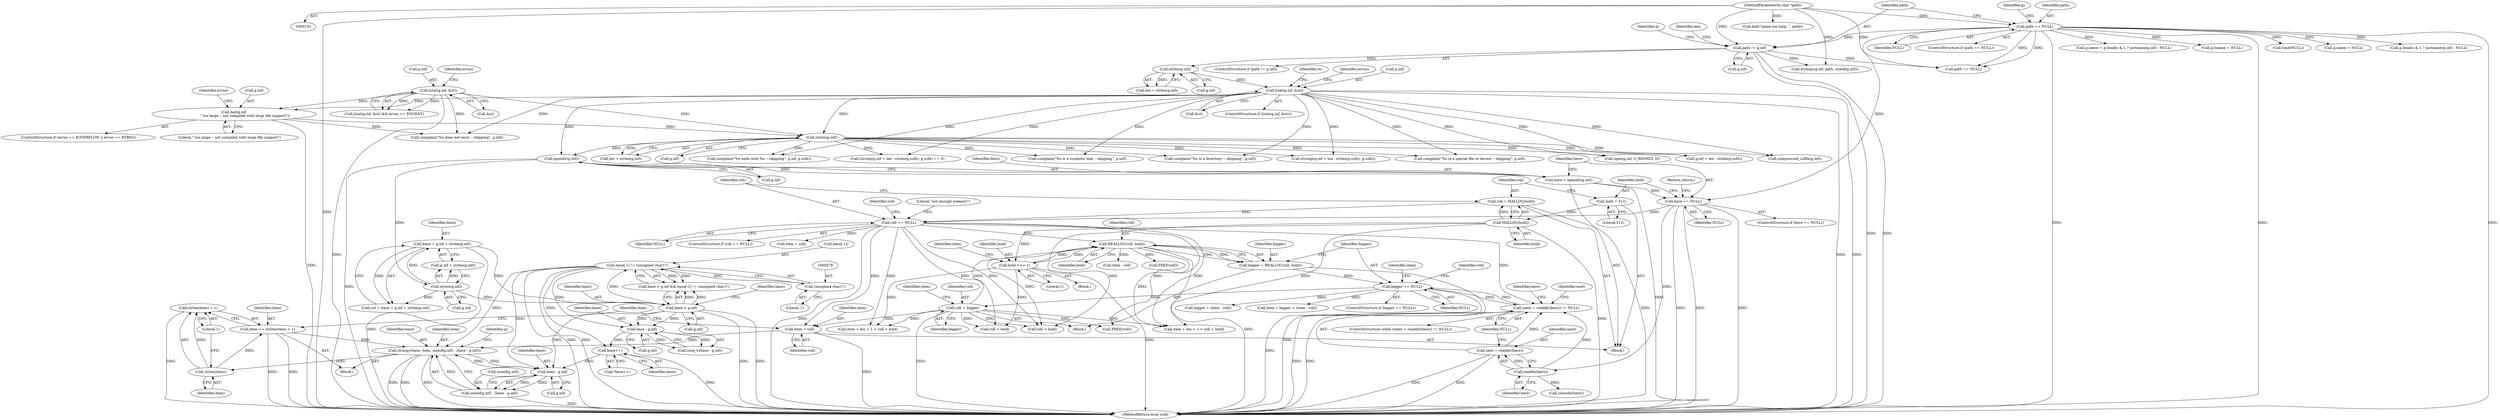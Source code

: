 digraph "0_pigz_fdad1406b3ec809f4954ff7cdf9e99eb18c2458f@API" {
"1000659" [label="(Call,strlen(item) + 1)"];
"1000660" [label="(Call,strlen(item))"];
"1000611" [label="(Call,strncpy(base, item, sizeof(g.inf) - (base - g.inf)))"];
"1000572" [label="(Call,base[-1] != (unsigned char)'/')"];
"1000567" [label="(Call,base > g.inf)"];
"1000555" [label="(Call,base = g.inf + strlen(g.inf))"];
"1000561" [label="(Call,strlen(g.inf))"];
"1000402" [label="(Call,opendir(g.inf))"];
"1000302" [label="(Call,strlen(g.inf))"];
"1000279" [label="(Call,bail(g.inf,\n                    \" too large -- not compiled with large file support\"))"];
"1000262" [label="(Call,lstat(g.inf, &st))"];
"1000230" [label="(Call,lstat(g.inf, &st))"];
"1000225" [label="(Call,strlen(g.inf))"];
"1000194" [label="(Call,path != g.inf)"];
"1000146" [label="(Call,path == NULL)"];
"1000133" [label="(MethodParameterIn,char *path)"];
"1000577" [label="(Call,(unsigned char)'/')"];
"1000619" [label="(Call,base - g.inf)"];
"1000601" [label="(Call,base++)"];
"1000585" [label="(Call,base - g.inf)"];
"1000657" [label="(Call,item += strlen(item) + 1)"];
"1000604" [label="(Call,item = roll)"];
"1000536" [label="(Call,roll = bigger)"];
"1000520" [label="(Call,bigger == NULL)"];
"1000514" [label="(Call,bigger = REALLOC(roll, hold))"];
"1000516" [label="(Call,REALLOC(roll, hold))"];
"1000419" [label="(Call,roll == NULL)"];
"1000414" [label="(Call,roll = MALLOC(hold))"];
"1000416" [label="(Call,MALLOC(hold))"];
"1000411" [label="(Call,hold = 512)"];
"1000407" [label="(Call,here == NULL)"];
"1000400" [label="(Call,here = opendir(g.inf))"];
"1000502" [label="(Call,hold <<= 1)"];
"1000433" [label="(Call,(next = readdir(here)) != NULL)"];
"1000434" [label="(Call,next = readdir(here))"];
"1000436" [label="(Call,readdir(here))"];
"1000614" [label="(Call,sizeof(g.inf) - (base - g.inf))"];
"1000285" [label="(Identifier,errno)"];
"1000556" [label="(Identifier,base)"];
"1000708" [label="(Call,complain(\"%s ends with %s -- skipping\", g.inf, g.sufx))"];
"1000516" [label="(Call,REALLOC(roll, hold))"];
"1000401" [label="(Identifier,here)"];
"1000569" [label="(Call,g.inf)"];
"1000555" [label="(Call,base = g.inf + strlen(g.inf))"];
"1000621" [label="(Call,g.inf)"];
"1000568" [label="(Identifier,base)"];
"1000504" [label="(Literal,1)"];
"1000410" [label="(Return,return;)"];
"1000145" [label="(ControlStructure,if (path == NULL))"];
"1000776" [label="(Call,g.name = g.headis & 1 ? justname(g.inf) : NULL)"];
"1000515" [label="(Identifier,bigger)"];
"1000230" [label="(Call,lstat(g.inf, &st))"];
"1000514" [label="(Call,bigger = REALLOC(roll, hold))"];
"1000662" [label="(Literal,1)"];
"1000627" [label="(Identifier,g)"];
"1000400" [label="(Call,here = opendir(g.inf))"];
"1000279" [label="(Call,bail(g.inf,\n                    \" too large -- not compiled with large file support\"))"];
"1000231" [label="(Call,g.inf)"];
"1000614" [label="(Call,sizeof(g.inf) - (base - g.inf))"];
"1000220" [label="(Call,bail(\"name too long: \", path))"];
"1000507" [label="(Identifier,item)"];
"1001416" [label="(MethodReturn,local void)"];
"1000567" [label="(Call,base > g.inf)"];
"1000503" [label="(Identifier,hold)"];
"1000611" [label="(Call,strncpy(base, item, sizeof(g.inf) - (base - g.inf)))"];
"1000269" [label="(Identifier,errno)"];
"1000620" [label="(Identifier,base)"];
"1000419" [label="(Call,roll == NULL)"];
"1000147" [label="(Identifier,path)"];
"1000605" [label="(Identifier,item)"];
"1000421" [label="(Identifier,NULL)"];
"1000413" [label="(Literal,512)"];
"1000587" [label="(Call,g.inf)"];
"1000660" [label="(Call,strlen(item))"];
"1000809" [label="(Call,g.hname = NULL)"];
"1000433" [label="(Call,(next = readdir(here)) != NULL)"];
"1000148" [label="(Identifier,NULL)"];
"1000266" [label="(Call,&st)"];
"1000402" [label="(Call,opendir(g.inf))"];
"1000311" [label="(Identifier,st)"];
"1000194" [label="(Call,path != g.inf)"];
"1000557" [label="(Call,g.inf + strlen(g.inf))"];
"1000376" [label="(Call,complain(\"%s is a directory -- skipping\", g.inf))"];
"1000536" [label="(Call,roll = bigger)"];
"1000196" [label="(Call,g.inf)"];
"1000958" [label="(Call,path == NULL)"];
"1000406" [label="(ControlStructure,if (here == NULL))"];
"1000586" [label="(Identifier,base)"];
"1000303" [label="(Call,g.inf)"];
"1000283" [label="(Literal,\" too large -- not compiled with large file support\")"];
"1000511" [label="(Call,roll + hold)"];
"1000193" [label="(ControlStructure,if (path != g.inf))"];
"1000432" [label="(ControlStructure,while ((next = readdir(here)) != NULL))"];
"1000693" [label="(Call,g.inf + len - strlen(g.sufx))"];
"1000302" [label="(Call,strlen(g.inf))"];
"1000519" [label="(ControlStructure,if (bigger == NULL))"];
"1000540" [label="(Identifier,item)"];
"1000517" [label="(Identifier,roll)"];
"1000531" [label="(Call,bigger + (item - roll))"];
"1000300" [label="(Call,len = strlen(g.inf))"];
"1000202" [label="(Identifier,g)"];
"1000418" [label="(ControlStructure,if (roll == NULL))"];
"1000417" [label="(Identifier,hold)"];
"1000574" [label="(Identifier,base)"];
"1000133" [label="(MethodParameterIn,char *path)"];
"1000412" [label="(Identifier,hold)"];
"1000390" [label="(Block,)"];
"1000427" [label="(Identifier,roll)"];
"1000521" [label="(Identifier,bigger)"];
"1000692" [label="(Call,strcmp(g.inf + len - strlen(g.sufx), g.sufx))"];
"1000331" [label="(Call,complain(\"%s is a special file or device -- skipping\", g.inf))"];
"1000415" [label="(Identifier,roll)"];
"1000553" [label="(Call,cut = base = g.inf + strlen(g.inf))"];
"1000604" [label="(Call,item = roll)"];
"1000551" [label="(Call,closedir(here))"];
"1000195" [label="(Identifier,path)"];
"1000271" [label="(ControlStructure,if (errno == EOVERFLOW || errno == EFBIG))"];
"1000759" [label="(Call,open(g.inf, O_RDONLY, 0))"];
"1000610" [label="(Block,)"];
"1000496" [label="(Call,roll + hold)"];
"1000600" [label="(Call,*base++)"];
"1000667" [label="(Call,FREE(roll))"];
"1000182" [label="(Call,time(NULL))"];
"1000502" [label="(Call,hold <<= 1)"];
"1000533" [label="(Call,item - roll)"];
"1000436" [label="(Call,readdir(here))"];
"1000226" [label="(Call,g.inf)"];
"1000435" [label="(Identifier,next)"];
"1000499" [label="(Block,)"];
"1000262" [label="(Call,lstat(g.inf, &st))"];
"1000225" [label="(Call,strlen(g.inf))"];
"1000619" [label="(Call,base - g.inf)"];
"1000538" [label="(Identifier,bigger)"];
"1000403" [label="(Call,g.inf)"];
"1000263" [label="(Call,g.inf)"];
"1000408" [label="(Identifier,here)"];
"1000524" [label="(Call,FREE(roll))"];
"1000659" [label="(Call,strlen(item) + 1)"];
"1000280" [label="(Call,g.inf)"];
"1000223" [label="(Call,len = strlen(g.inf))"];
"1000409" [label="(Identifier,NULL)"];
"1000414" [label="(Call,roll = MALLOC(hold))"];
"1000224" [label="(Identifier,len)"];
"1000160" [label="(Call,g.name = NULL)"];
"1000200" [label="(Call,strncpy(g.inf, path, sizeof(g.inf)))"];
"1000445" [label="(Identifier,next)"];
"1000609" [label="(Identifier,item)"];
"1000501" [label="(Block,)"];
"1000552" [label="(Identifier,here)"];
"1000261" [label="(Call,lstat(g.inf, &st) && errno == ENOENT)"];
"1000577" [label="(Call,(unsigned char)'/')"];
"1000438" [label="(Identifier,NULL)"];
"1000737" [label="(Call,compressed_suffix(g.inf))"];
"1000522" [label="(Identifier,NULL)"];
"1000518" [label="(Identifier,hold)"];
"1000602" [label="(Identifier,base)"];
"1000612" [label="(Identifier,base)"];
"1000240" [label="(Identifier,errno)"];
"1000294" [label="(Call,complain(\"%s does not exist -- skipping\", g.inf))"];
"1000146" [label="(Call,path == NULL)"];
"1000561" [label="(Call,strlen(g.inf))"];
"1000579" [label="(Literal,'/')"];
"1000429" [label="(Call,item = roll)"];
"1000152" [label="(Identifier,g)"];
"1000613" [label="(Identifier,item)"];
"1000490" [label="(Call,item + len + 1 > roll + hold)"];
"1000562" [label="(Call,g.inf)"];
"1000423" [label="(Literal,\"not enough memory\")"];
"1000356" [label="(Call,complain(\"%s is a symbolic link -- skipping\", g.inf))"];
"1000437" [label="(Identifier,here)"];
"1000572" [label="(Call,base[-1] != (unsigned char)'/')"];
"1000530" [label="(Identifier,item)"];
"1000691" [label="(Call,strcmp(g.inf + len - strlen(g.sufx), g.sufx) == 0)"];
"1000661" [label="(Identifier,item)"];
"1000234" [label="(Call,&st)"];
"1000411" [label="(Call,hold = 512)"];
"1000537" [label="(Identifier,roll)"];
"1000520" [label="(Call,bigger == NULL)"];
"1000601" [label="(Call,base++)"];
"1000566" [label="(Call,base > g.inf && base[-1] != (unsigned char)'/')"];
"1000658" [label="(Identifier,item)"];
"1000434" [label="(Call,next = readdir(here))"];
"1000585" [label="(Call,base - g.inf)"];
"1000416" [label="(Call,MALLOC(hold))"];
"1000573" [label="(Call,base[-1])"];
"1000606" [label="(Identifier,roll)"];
"1000229" [label="(ControlStructure,if (lstat(g.inf, &st)))"];
"1000505" [label="(Call,item + len + 1 > roll + hold)"];
"1000529" [label="(Call,item = bigger + (item - roll))"];
"1000420" [label="(Identifier,roll)"];
"1000407" [label="(Call,here == NULL)"];
"1000583" [label="(Call,(size_t)(base - g.inf))"];
"1000525" [label="(Identifier,roll)"];
"1000615" [label="(Call,sizeof(g.inf))"];
"1000780" [label="(Call,g.headis & 1 ? justname(g.inf) : NULL)"];
"1000657" [label="(Call,item += strlen(item) + 1)"];
"1000659" -> "1000657"  [label="AST: "];
"1000659" -> "1000662"  [label="CFG: "];
"1000660" -> "1000659"  [label="AST: "];
"1000662" -> "1000659"  [label="AST: "];
"1000657" -> "1000659"  [label="CFG: "];
"1000659" -> "1001416"  [label="DDG: "];
"1000660" -> "1000659"  [label="DDG: "];
"1000660" -> "1000661"  [label="CFG: "];
"1000661" -> "1000660"  [label="AST: "];
"1000662" -> "1000660"  [label="CFG: "];
"1000660" -> "1000657"  [label="DDG: "];
"1000611" -> "1000660"  [label="DDG: "];
"1000611" -> "1000610"  [label="AST: "];
"1000611" -> "1000614"  [label="CFG: "];
"1000612" -> "1000611"  [label="AST: "];
"1000613" -> "1000611"  [label="AST: "];
"1000614" -> "1000611"  [label="AST: "];
"1000627" -> "1000611"  [label="CFG: "];
"1000611" -> "1001416"  [label="DDG: "];
"1000611" -> "1001416"  [label="DDG: "];
"1000611" -> "1001416"  [label="DDG: "];
"1000572" -> "1000611"  [label="DDG: "];
"1000619" -> "1000611"  [label="DDG: "];
"1000657" -> "1000611"  [label="DDG: "];
"1000604" -> "1000611"  [label="DDG: "];
"1000614" -> "1000611"  [label="DDG: "];
"1000611" -> "1000619"  [label="DDG: "];
"1000572" -> "1000566"  [label="AST: "];
"1000572" -> "1000577"  [label="CFG: "];
"1000573" -> "1000572"  [label="AST: "];
"1000577" -> "1000572"  [label="AST: "];
"1000566" -> "1000572"  [label="CFG: "];
"1000572" -> "1001416"  [label="DDG: "];
"1000572" -> "1001416"  [label="DDG: "];
"1000572" -> "1000566"  [label="DDG: "];
"1000572" -> "1000566"  [label="DDG: "];
"1000567" -> "1000572"  [label="DDG: "];
"1000577" -> "1000572"  [label="DDG: "];
"1000572" -> "1000585"  [label="DDG: "];
"1000572" -> "1000601"  [label="DDG: "];
"1000572" -> "1000619"  [label="DDG: "];
"1000567" -> "1000566"  [label="AST: "];
"1000567" -> "1000569"  [label="CFG: "];
"1000568" -> "1000567"  [label="AST: "];
"1000569" -> "1000567"  [label="AST: "];
"1000574" -> "1000567"  [label="CFG: "];
"1000566" -> "1000567"  [label="CFG: "];
"1000567" -> "1001416"  [label="DDG: "];
"1000567" -> "1001416"  [label="DDG: "];
"1000567" -> "1000566"  [label="DDG: "];
"1000567" -> "1000566"  [label="DDG: "];
"1000555" -> "1000567"  [label="DDG: "];
"1000561" -> "1000567"  [label="DDG: "];
"1000567" -> "1000585"  [label="DDG: "];
"1000567" -> "1000585"  [label="DDG: "];
"1000567" -> "1000619"  [label="DDG: "];
"1000555" -> "1000553"  [label="AST: "];
"1000555" -> "1000557"  [label="CFG: "];
"1000556" -> "1000555"  [label="AST: "];
"1000557" -> "1000555"  [label="AST: "];
"1000553" -> "1000555"  [label="CFG: "];
"1000555" -> "1001416"  [label="DDG: "];
"1000555" -> "1000553"  [label="DDG: "];
"1000561" -> "1000555"  [label="DDG: "];
"1000561" -> "1000557"  [label="AST: "];
"1000561" -> "1000562"  [label="CFG: "];
"1000562" -> "1000561"  [label="AST: "];
"1000557" -> "1000561"  [label="CFG: "];
"1000561" -> "1000553"  [label="DDG: "];
"1000561" -> "1000557"  [label="DDG: "];
"1000402" -> "1000561"  [label="DDG: "];
"1000402" -> "1000400"  [label="AST: "];
"1000402" -> "1000403"  [label="CFG: "];
"1000403" -> "1000402"  [label="AST: "];
"1000400" -> "1000402"  [label="CFG: "];
"1000402" -> "1001416"  [label="DDG: "];
"1000402" -> "1000400"  [label="DDG: "];
"1000302" -> "1000402"  [label="DDG: "];
"1000230" -> "1000402"  [label="DDG: "];
"1000302" -> "1000300"  [label="AST: "];
"1000302" -> "1000303"  [label="CFG: "];
"1000303" -> "1000302"  [label="AST: "];
"1000300" -> "1000302"  [label="CFG: "];
"1000302" -> "1000300"  [label="DDG: "];
"1000279" -> "1000302"  [label="DDG: "];
"1000262" -> "1000302"  [label="DDG: "];
"1000230" -> "1000302"  [label="DDG: "];
"1000302" -> "1000331"  [label="DDG: "];
"1000302" -> "1000356"  [label="DDG: "];
"1000302" -> "1000376"  [label="DDG: "];
"1000302" -> "1000691"  [label="DDG: "];
"1000302" -> "1000692"  [label="DDG: "];
"1000302" -> "1000693"  [label="DDG: "];
"1000302" -> "1000708"  [label="DDG: "];
"1000302" -> "1000737"  [label="DDG: "];
"1000302" -> "1000759"  [label="DDG: "];
"1000279" -> "1000271"  [label="AST: "];
"1000279" -> "1000283"  [label="CFG: "];
"1000280" -> "1000279"  [label="AST: "];
"1000283" -> "1000279"  [label="AST: "];
"1000285" -> "1000279"  [label="CFG: "];
"1000279" -> "1001416"  [label="DDG: "];
"1000262" -> "1000279"  [label="DDG: "];
"1000230" -> "1000279"  [label="DDG: "];
"1000279" -> "1000294"  [label="DDG: "];
"1000262" -> "1000261"  [label="AST: "];
"1000262" -> "1000266"  [label="CFG: "];
"1000263" -> "1000262"  [label="AST: "];
"1000266" -> "1000262"  [label="AST: "];
"1000269" -> "1000262"  [label="CFG: "];
"1000261" -> "1000262"  [label="CFG: "];
"1000262" -> "1001416"  [label="DDG: "];
"1000262" -> "1000261"  [label="DDG: "];
"1000262" -> "1000261"  [label="DDG: "];
"1000262" -> "1000294"  [label="DDG: "];
"1000230" -> "1000229"  [label="AST: "];
"1000230" -> "1000234"  [label="CFG: "];
"1000231" -> "1000230"  [label="AST: "];
"1000234" -> "1000230"  [label="AST: "];
"1000240" -> "1000230"  [label="CFG: "];
"1000311" -> "1000230"  [label="CFG: "];
"1000230" -> "1001416"  [label="DDG: "];
"1000230" -> "1001416"  [label="DDG: "];
"1000225" -> "1000230"  [label="DDG: "];
"1000230" -> "1000294"  [label="DDG: "];
"1000230" -> "1000331"  [label="DDG: "];
"1000230" -> "1000356"  [label="DDG: "];
"1000230" -> "1000376"  [label="DDG: "];
"1000230" -> "1000691"  [label="DDG: "];
"1000230" -> "1000692"  [label="DDG: "];
"1000230" -> "1000693"  [label="DDG: "];
"1000230" -> "1000708"  [label="DDG: "];
"1000230" -> "1000737"  [label="DDG: "];
"1000230" -> "1000759"  [label="DDG: "];
"1000225" -> "1000223"  [label="AST: "];
"1000225" -> "1000226"  [label="CFG: "];
"1000226" -> "1000225"  [label="AST: "];
"1000223" -> "1000225"  [label="CFG: "];
"1000225" -> "1000223"  [label="DDG: "];
"1000194" -> "1000225"  [label="DDG: "];
"1000194" -> "1000193"  [label="AST: "];
"1000194" -> "1000196"  [label="CFG: "];
"1000195" -> "1000194"  [label="AST: "];
"1000196" -> "1000194"  [label="AST: "];
"1000202" -> "1000194"  [label="CFG: "];
"1000224" -> "1000194"  [label="CFG: "];
"1000194" -> "1001416"  [label="DDG: "];
"1000194" -> "1001416"  [label="DDG: "];
"1000146" -> "1000194"  [label="DDG: "];
"1000133" -> "1000194"  [label="DDG: "];
"1000194" -> "1000200"  [label="DDG: "];
"1000194" -> "1000958"  [label="DDG: "];
"1000146" -> "1000145"  [label="AST: "];
"1000146" -> "1000148"  [label="CFG: "];
"1000147" -> "1000146"  [label="AST: "];
"1000148" -> "1000146"  [label="AST: "];
"1000152" -> "1000146"  [label="CFG: "];
"1000195" -> "1000146"  [label="CFG: "];
"1000146" -> "1001416"  [label="DDG: "];
"1000146" -> "1001416"  [label="DDG: "];
"1000146" -> "1001416"  [label="DDG: "];
"1000133" -> "1000146"  [label="DDG: "];
"1000146" -> "1000160"  [label="DDG: "];
"1000146" -> "1000182"  [label="DDG: "];
"1000146" -> "1000407"  [label="DDG: "];
"1000146" -> "1000776"  [label="DDG: "];
"1000146" -> "1000780"  [label="DDG: "];
"1000146" -> "1000809"  [label="DDG: "];
"1000146" -> "1000958"  [label="DDG: "];
"1000146" -> "1000958"  [label="DDG: "];
"1000133" -> "1000132"  [label="AST: "];
"1000133" -> "1001416"  [label="DDG: "];
"1000133" -> "1000200"  [label="DDG: "];
"1000133" -> "1000220"  [label="DDG: "];
"1000133" -> "1000958"  [label="DDG: "];
"1000577" -> "1000579"  [label="CFG: "];
"1000578" -> "1000577"  [label="AST: "];
"1000579" -> "1000577"  [label="AST: "];
"1000619" -> "1000614"  [label="AST: "];
"1000619" -> "1000621"  [label="CFG: "];
"1000620" -> "1000619"  [label="AST: "];
"1000621" -> "1000619"  [label="AST: "];
"1000614" -> "1000619"  [label="CFG: "];
"1000619" -> "1000614"  [label="DDG: "];
"1000619" -> "1000614"  [label="DDG: "];
"1000601" -> "1000619"  [label="DDG: "];
"1000601" -> "1000600"  [label="AST: "];
"1000601" -> "1000602"  [label="CFG: "];
"1000602" -> "1000601"  [label="AST: "];
"1000600" -> "1000601"  [label="CFG: "];
"1000601" -> "1001416"  [label="DDG: "];
"1000585" -> "1000601"  [label="DDG: "];
"1000585" -> "1000583"  [label="AST: "];
"1000585" -> "1000587"  [label="CFG: "];
"1000586" -> "1000585"  [label="AST: "];
"1000587" -> "1000585"  [label="AST: "];
"1000583" -> "1000585"  [label="CFG: "];
"1000585" -> "1000583"  [label="DDG: "];
"1000585" -> "1000583"  [label="DDG: "];
"1000657" -> "1000610"  [label="AST: "];
"1000658" -> "1000657"  [label="AST: "];
"1000609" -> "1000657"  [label="CFG: "];
"1000657" -> "1001416"  [label="DDG: "];
"1000657" -> "1001416"  [label="DDG: "];
"1000604" -> "1000390"  [label="AST: "];
"1000604" -> "1000606"  [label="CFG: "];
"1000605" -> "1000604"  [label="AST: "];
"1000606" -> "1000604"  [label="AST: "];
"1000609" -> "1000604"  [label="CFG: "];
"1000604" -> "1001416"  [label="DDG: "];
"1000536" -> "1000604"  [label="DDG: "];
"1000419" -> "1000604"  [label="DDG: "];
"1000536" -> "1000499"  [label="AST: "];
"1000536" -> "1000538"  [label="CFG: "];
"1000537" -> "1000536"  [label="AST: "];
"1000538" -> "1000536"  [label="AST: "];
"1000540" -> "1000536"  [label="CFG: "];
"1000536" -> "1001416"  [label="DDG: "];
"1000536" -> "1000490"  [label="DDG: "];
"1000536" -> "1000496"  [label="DDG: "];
"1000536" -> "1000505"  [label="DDG: "];
"1000536" -> "1000511"  [label="DDG: "];
"1000536" -> "1000516"  [label="DDG: "];
"1000520" -> "1000536"  [label="DDG: "];
"1000536" -> "1000667"  [label="DDG: "];
"1000520" -> "1000519"  [label="AST: "];
"1000520" -> "1000522"  [label="CFG: "];
"1000521" -> "1000520"  [label="AST: "];
"1000522" -> "1000520"  [label="AST: "];
"1000525" -> "1000520"  [label="CFG: "];
"1000530" -> "1000520"  [label="CFG: "];
"1000520" -> "1001416"  [label="DDG: "];
"1000520" -> "1000433"  [label="DDG: "];
"1000514" -> "1000520"  [label="DDG: "];
"1000433" -> "1000520"  [label="DDG: "];
"1000520" -> "1000529"  [label="DDG: "];
"1000520" -> "1000531"  [label="DDG: "];
"1000514" -> "1000499"  [label="AST: "];
"1000514" -> "1000516"  [label="CFG: "];
"1000515" -> "1000514"  [label="AST: "];
"1000516" -> "1000514"  [label="AST: "];
"1000521" -> "1000514"  [label="CFG: "];
"1000514" -> "1001416"  [label="DDG: "];
"1000516" -> "1000514"  [label="DDG: "];
"1000516" -> "1000514"  [label="DDG: "];
"1000516" -> "1000518"  [label="CFG: "];
"1000517" -> "1000516"  [label="AST: "];
"1000518" -> "1000516"  [label="AST: "];
"1000516" -> "1001416"  [label="DDG: "];
"1000516" -> "1000490"  [label="DDG: "];
"1000516" -> "1000496"  [label="DDG: "];
"1000516" -> "1000502"  [label="DDG: "];
"1000419" -> "1000516"  [label="DDG: "];
"1000502" -> "1000516"  [label="DDG: "];
"1000516" -> "1000524"  [label="DDG: "];
"1000516" -> "1000533"  [label="DDG: "];
"1000419" -> "1000418"  [label="AST: "];
"1000419" -> "1000421"  [label="CFG: "];
"1000420" -> "1000419"  [label="AST: "];
"1000421" -> "1000419"  [label="AST: "];
"1000423" -> "1000419"  [label="CFG: "];
"1000427" -> "1000419"  [label="CFG: "];
"1000419" -> "1001416"  [label="DDG: "];
"1000414" -> "1000419"  [label="DDG: "];
"1000407" -> "1000419"  [label="DDG: "];
"1000419" -> "1000429"  [label="DDG: "];
"1000419" -> "1000433"  [label="DDG: "];
"1000419" -> "1000490"  [label="DDG: "];
"1000419" -> "1000496"  [label="DDG: "];
"1000419" -> "1000505"  [label="DDG: "];
"1000419" -> "1000511"  [label="DDG: "];
"1000419" -> "1000667"  [label="DDG: "];
"1000414" -> "1000390"  [label="AST: "];
"1000414" -> "1000416"  [label="CFG: "];
"1000415" -> "1000414"  [label="AST: "];
"1000416" -> "1000414"  [label="AST: "];
"1000420" -> "1000414"  [label="CFG: "];
"1000414" -> "1001416"  [label="DDG: "];
"1000416" -> "1000414"  [label="DDG: "];
"1000416" -> "1000417"  [label="CFG: "];
"1000417" -> "1000416"  [label="AST: "];
"1000416" -> "1001416"  [label="DDG: "];
"1000411" -> "1000416"  [label="DDG: "];
"1000416" -> "1000490"  [label="DDG: "];
"1000416" -> "1000496"  [label="DDG: "];
"1000416" -> "1000502"  [label="DDG: "];
"1000411" -> "1000390"  [label="AST: "];
"1000411" -> "1000413"  [label="CFG: "];
"1000412" -> "1000411"  [label="AST: "];
"1000413" -> "1000411"  [label="AST: "];
"1000415" -> "1000411"  [label="CFG: "];
"1000407" -> "1000406"  [label="AST: "];
"1000407" -> "1000409"  [label="CFG: "];
"1000408" -> "1000407"  [label="AST: "];
"1000409" -> "1000407"  [label="AST: "];
"1000410" -> "1000407"  [label="CFG: "];
"1000412" -> "1000407"  [label="CFG: "];
"1000407" -> "1001416"  [label="DDG: "];
"1000407" -> "1001416"  [label="DDG: "];
"1000407" -> "1001416"  [label="DDG: "];
"1000400" -> "1000407"  [label="DDG: "];
"1000407" -> "1000436"  [label="DDG: "];
"1000400" -> "1000390"  [label="AST: "];
"1000401" -> "1000400"  [label="AST: "];
"1000408" -> "1000400"  [label="CFG: "];
"1000400" -> "1001416"  [label="DDG: "];
"1000502" -> "1000501"  [label="AST: "];
"1000502" -> "1000504"  [label="CFG: "];
"1000503" -> "1000502"  [label="AST: "];
"1000504" -> "1000502"  [label="AST: "];
"1000507" -> "1000502"  [label="CFG: "];
"1000502" -> "1001416"  [label="DDG: "];
"1000502" -> "1000505"  [label="DDG: "];
"1000502" -> "1000511"  [label="DDG: "];
"1000433" -> "1000432"  [label="AST: "];
"1000433" -> "1000438"  [label="CFG: "];
"1000434" -> "1000433"  [label="AST: "];
"1000438" -> "1000433"  [label="AST: "];
"1000445" -> "1000433"  [label="CFG: "];
"1000552" -> "1000433"  [label="CFG: "];
"1000433" -> "1001416"  [label="DDG: "];
"1000433" -> "1001416"  [label="DDG: "];
"1000434" -> "1000433"  [label="DDG: "];
"1000436" -> "1000433"  [label="DDG: "];
"1000434" -> "1000436"  [label="CFG: "];
"1000435" -> "1000434"  [label="AST: "];
"1000436" -> "1000434"  [label="AST: "];
"1000438" -> "1000434"  [label="CFG: "];
"1000434" -> "1001416"  [label="DDG: "];
"1000434" -> "1001416"  [label="DDG: "];
"1000436" -> "1000434"  [label="DDG: "];
"1000436" -> "1000437"  [label="CFG: "];
"1000437" -> "1000436"  [label="AST: "];
"1000436" -> "1000551"  [label="DDG: "];
"1000615" -> "1000614"  [label="AST: "];
"1000614" -> "1001416"  [label="DDG: "];
}

